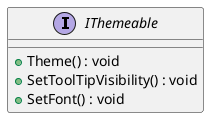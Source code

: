 @startuml
interface IThemeable {
    + Theme() : void
    + SetToolTipVisibility() : void
    + SetFont() : void
}
@enduml

